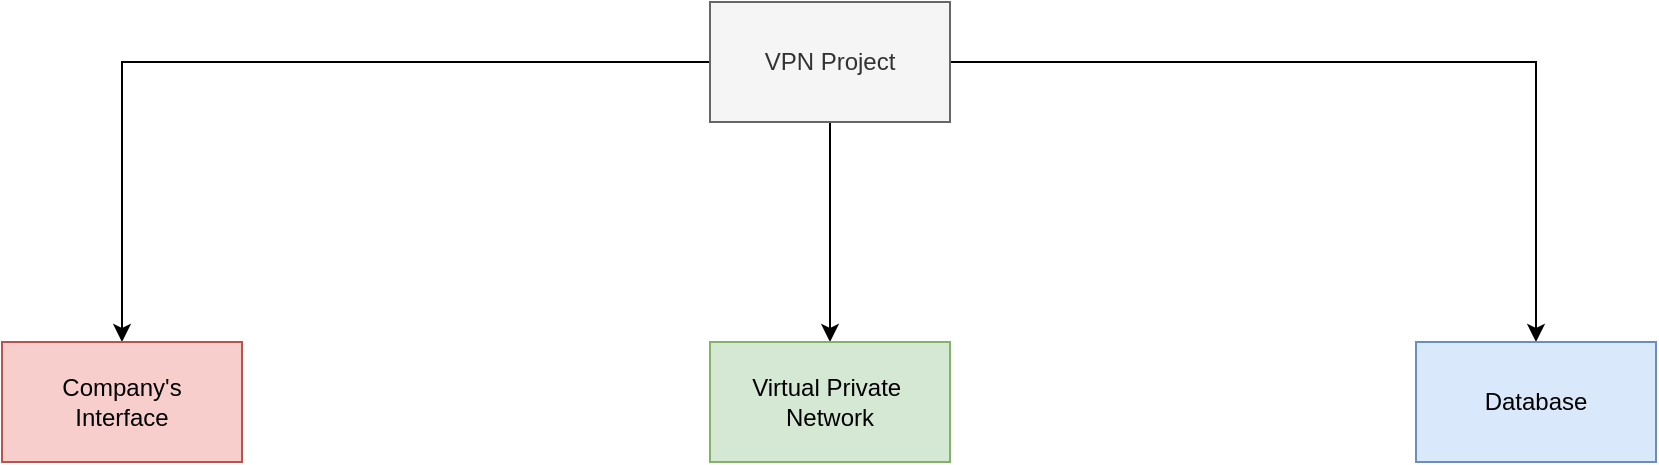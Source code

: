 <mxfile version="22.1.18" type="github">
  <diagram name="Страница — 1" id="nhb3QOoLI5Laz23w1xsH">
    <mxGraphModel dx="1393" dy="766" grid="1" gridSize="10" guides="1" tooltips="1" connect="1" arrows="1" fold="1" page="1" pageScale="1" pageWidth="827" pageHeight="1169" math="0" shadow="0">
      <root>
        <mxCell id="0" />
        <mxCell id="1" parent="0" />
        <mxCell id="SjImSNl8cjjvifQxMdNF-5" value="" style="edgeStyle=orthogonalEdgeStyle;rounded=0;orthogonalLoop=1;jettySize=auto;html=1;" edge="1" parent="1" source="SjImSNl8cjjvifQxMdNF-1" target="SjImSNl8cjjvifQxMdNF-3">
          <mxGeometry relative="1" as="geometry" />
        </mxCell>
        <mxCell id="SjImSNl8cjjvifQxMdNF-10" style="edgeStyle=orthogonalEdgeStyle;rounded=0;orthogonalLoop=1;jettySize=auto;html=1;" edge="1" parent="1" source="SjImSNl8cjjvifQxMdNF-1" target="SjImSNl8cjjvifQxMdNF-4">
          <mxGeometry relative="1" as="geometry" />
        </mxCell>
        <mxCell id="SjImSNl8cjjvifQxMdNF-11" style="edgeStyle=orthogonalEdgeStyle;rounded=0;orthogonalLoop=1;jettySize=auto;html=1;" edge="1" parent="1" source="SjImSNl8cjjvifQxMdNF-1" target="SjImSNl8cjjvifQxMdNF-2">
          <mxGeometry relative="1" as="geometry" />
        </mxCell>
        <mxCell id="SjImSNl8cjjvifQxMdNF-1" value="VPN Project" style="rounded=0;whiteSpace=wrap;html=1;fillColor=#f5f5f5;fontColor=#333333;strokeColor=#666666;" vertex="1" parent="1">
          <mxGeometry x="354" y="70" width="120" height="60" as="geometry" />
        </mxCell>
        <mxCell id="SjImSNl8cjjvifQxMdNF-2" value="Company&#39;s&lt;br&gt;Interface" style="rounded=0;whiteSpace=wrap;html=1;fillColor=#f8cecc;strokeColor=#b85450;" vertex="1" parent="1">
          <mxGeometry y="240" width="120" height="60" as="geometry" />
        </mxCell>
        <mxCell id="SjImSNl8cjjvifQxMdNF-3" value="Virtual Private&amp;nbsp;&lt;br&gt;Network" style="rounded=0;whiteSpace=wrap;html=1;fillColor=#d5e8d4;strokeColor=#82b366;" vertex="1" parent="1">
          <mxGeometry x="354" y="240" width="120" height="60" as="geometry" />
        </mxCell>
        <mxCell id="SjImSNl8cjjvifQxMdNF-4" value="Database&lt;br&gt;" style="rounded=0;whiteSpace=wrap;html=1;fillColor=#dae8fc;strokeColor=#6c8ebf;" vertex="1" parent="1">
          <mxGeometry x="707" y="240" width="120" height="60" as="geometry" />
        </mxCell>
      </root>
    </mxGraphModel>
  </diagram>
</mxfile>
